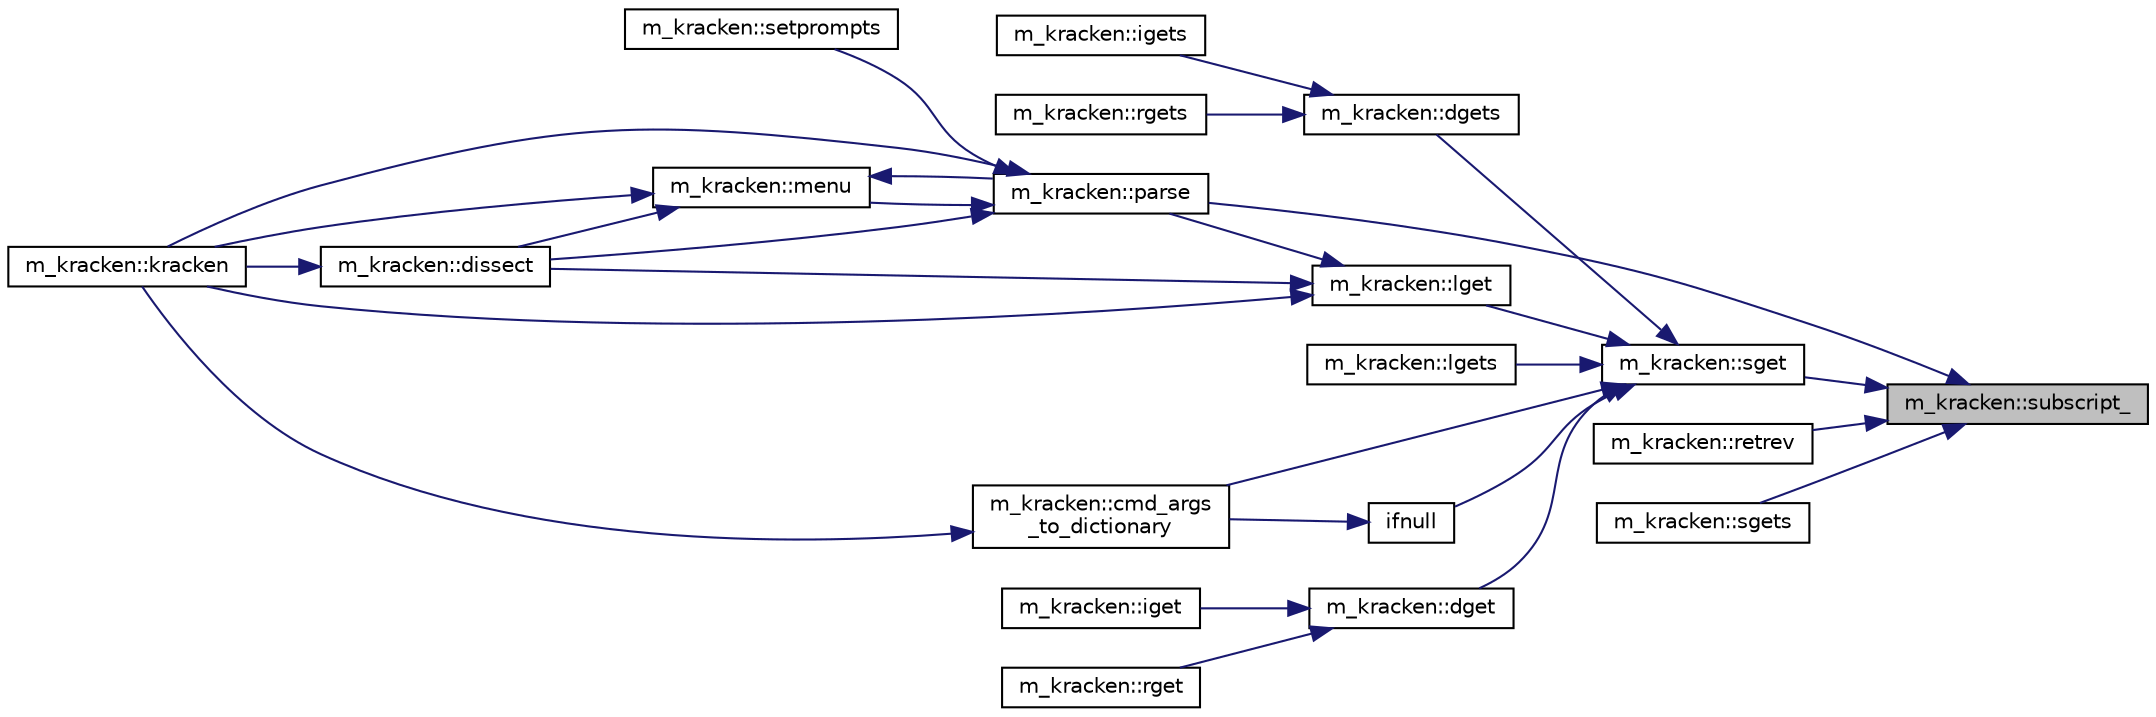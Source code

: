 digraph "m_kracken::subscript_"
{
 // LATEX_PDF_SIZE
  edge [fontname="Helvetica",fontsize="10",labelfontname="Helvetica",labelfontsize="10"];
  node [fontname="Helvetica",fontsize="10",shape=record];
  rankdir="RL";
  Node1 [label="m_kracken::subscript_",height=0.2,width=0.4,color="black", fillcolor="grey75", style="filled", fontcolor="black",tooltip=" "];
  Node1 -> Node2 [dir="back",color="midnightblue",fontsize="10",style="solid"];
  Node2 [label="m_kracken::parse",height=0.2,width=0.4,color="black", fillcolor="white", style="filled",URL="$namespacem__kracken.html#ada09fc7e2374abf2aba534642d8b747f",tooltip=" "];
  Node2 -> Node3 [dir="back",color="midnightblue",fontsize="10",style="solid"];
  Node3 [label="m_kracken::dissect",height=0.2,width=0.4,color="black", fillcolor="white", style="filled",URL="$namespacem__kracken.html#a2cb376f8a8e26e489a45cafcda66ea3e",tooltip=" "];
  Node3 -> Node4 [dir="back",color="midnightblue",fontsize="10",style="solid"];
  Node4 [label="m_kracken::kracken",height=0.2,width=0.4,color="black", fillcolor="white", style="filled",URL="$namespacem__kracken.html#aeac4c029c0649fc5cebc0545881ac759",tooltip=" "];
  Node2 -> Node4 [dir="back",color="midnightblue",fontsize="10",style="solid"];
  Node2 -> Node5 [dir="back",color="midnightblue",fontsize="10",style="solid"];
  Node5 [label="m_kracken::menu",height=0.2,width=0.4,color="black", fillcolor="white", style="filled",URL="$namespacem__kracken.html#ad0cfac1dcc02e0a67841f546cb57f823",tooltip=" "];
  Node5 -> Node3 [dir="back",color="midnightblue",fontsize="10",style="solid"];
  Node5 -> Node4 [dir="back",color="midnightblue",fontsize="10",style="solid"];
  Node5 -> Node2 [dir="back",color="midnightblue",fontsize="10",style="solid"];
  Node2 -> Node6 [dir="back",color="midnightblue",fontsize="10",style="solid"];
  Node6 [label="m_kracken::setprompts",height=0.2,width=0.4,color="black", fillcolor="white", style="filled",URL="$namespacem__kracken.html#aab831b470a3107ca69833e717e95eaec",tooltip=" "];
  Node1 -> Node7 [dir="back",color="midnightblue",fontsize="10",style="solid"];
  Node7 [label="m_kracken::retrev",height=0.2,width=0.4,color="black", fillcolor="white", style="filled",URL="$namespacem__kracken.html#ad4f3d7c793c90789b175097b433035da",tooltip=" "];
  Node1 -> Node8 [dir="back",color="midnightblue",fontsize="10",style="solid"];
  Node8 [label="m_kracken::sget",height=0.2,width=0.4,color="black", fillcolor="white", style="filled",URL="$namespacem__kracken.html#a9a64192326816b0b9badcc11506628ee",tooltip=" "];
  Node8 -> Node9 [dir="back",color="midnightblue",fontsize="10",style="solid"];
  Node9 [label="m_kracken::cmd_args\l_to_dictionary",height=0.2,width=0.4,color="black", fillcolor="white", style="filled",URL="$namespacem__kracken.html#a31e7eb1bb39384b327e71693b263e2d4",tooltip=" "];
  Node9 -> Node4 [dir="back",color="midnightblue",fontsize="10",style="solid"];
  Node8 -> Node10 [dir="back",color="midnightblue",fontsize="10",style="solid"];
  Node10 [label="m_kracken::dget",height=0.2,width=0.4,color="black", fillcolor="white", style="filled",URL="$namespacem__kracken.html#ae7b6ad046d637f03148efb56336a7ff4",tooltip=" "];
  Node10 -> Node11 [dir="back",color="midnightblue",fontsize="10",style="solid"];
  Node11 [label="m_kracken::iget",height=0.2,width=0.4,color="black", fillcolor="white", style="filled",URL="$namespacem__kracken.html#a420718890eac378e5cd047dd0b477424",tooltip=" "];
  Node10 -> Node12 [dir="back",color="midnightblue",fontsize="10",style="solid"];
  Node12 [label="m_kracken::rget",height=0.2,width=0.4,color="black", fillcolor="white", style="filled",URL="$namespacem__kracken.html#a21e0e40932af79430832a53bdb4de300",tooltip=" "];
  Node8 -> Node13 [dir="back",color="midnightblue",fontsize="10",style="solid"];
  Node13 [label="m_kracken::dgets",height=0.2,width=0.4,color="black", fillcolor="white", style="filled",URL="$namespacem__kracken.html#a5820c8cc5b9614c52bb967ec82fb0dc3",tooltip=" "];
  Node13 -> Node14 [dir="back",color="midnightblue",fontsize="10",style="solid"];
  Node14 [label="m_kracken::igets",height=0.2,width=0.4,color="black", fillcolor="white", style="filled",URL="$namespacem__kracken.html#a3bf372282fcf75e6db26c8523676713e",tooltip=" "];
  Node13 -> Node15 [dir="back",color="midnightblue",fontsize="10",style="solid"];
  Node15 [label="m_kracken::rgets",height=0.2,width=0.4,color="black", fillcolor="white", style="filled",URL="$namespacem__kracken.html#a2fd4c07856f16d7886f034746e38d49a",tooltip=" "];
  Node8 -> Node16 [dir="back",color="midnightblue",fontsize="10",style="solid"];
  Node16 [label="ifnull",height=0.2,width=0.4,color="black", fillcolor="white", style="filled",URL="$M__kracken_8f90.html#aa26f90016621d1ee43d3b5b66316532b",tooltip=" "];
  Node16 -> Node9 [dir="back",color="midnightblue",fontsize="10",style="solid"];
  Node8 -> Node17 [dir="back",color="midnightblue",fontsize="10",style="solid"];
  Node17 [label="m_kracken::lget",height=0.2,width=0.4,color="black", fillcolor="white", style="filled",URL="$namespacem__kracken.html#a7141acd7a00c1a5aa5f90612a0414b63",tooltip=" "];
  Node17 -> Node3 [dir="back",color="midnightblue",fontsize="10",style="solid"];
  Node17 -> Node4 [dir="back",color="midnightblue",fontsize="10",style="solid"];
  Node17 -> Node2 [dir="back",color="midnightblue",fontsize="10",style="solid"];
  Node8 -> Node18 [dir="back",color="midnightblue",fontsize="10",style="solid"];
  Node18 [label="m_kracken::lgets",height=0.2,width=0.4,color="black", fillcolor="white", style="filled",URL="$namespacem__kracken.html#afb3f3b45b78625758818ea9bef463fd9",tooltip=" "];
  Node1 -> Node19 [dir="back",color="midnightblue",fontsize="10",style="solid"];
  Node19 [label="m_kracken::sgets",height=0.2,width=0.4,color="black", fillcolor="white", style="filled",URL="$namespacem__kracken.html#ab5aa1c09e0fcb02a1a2604c865d27d25",tooltip=" "];
}
